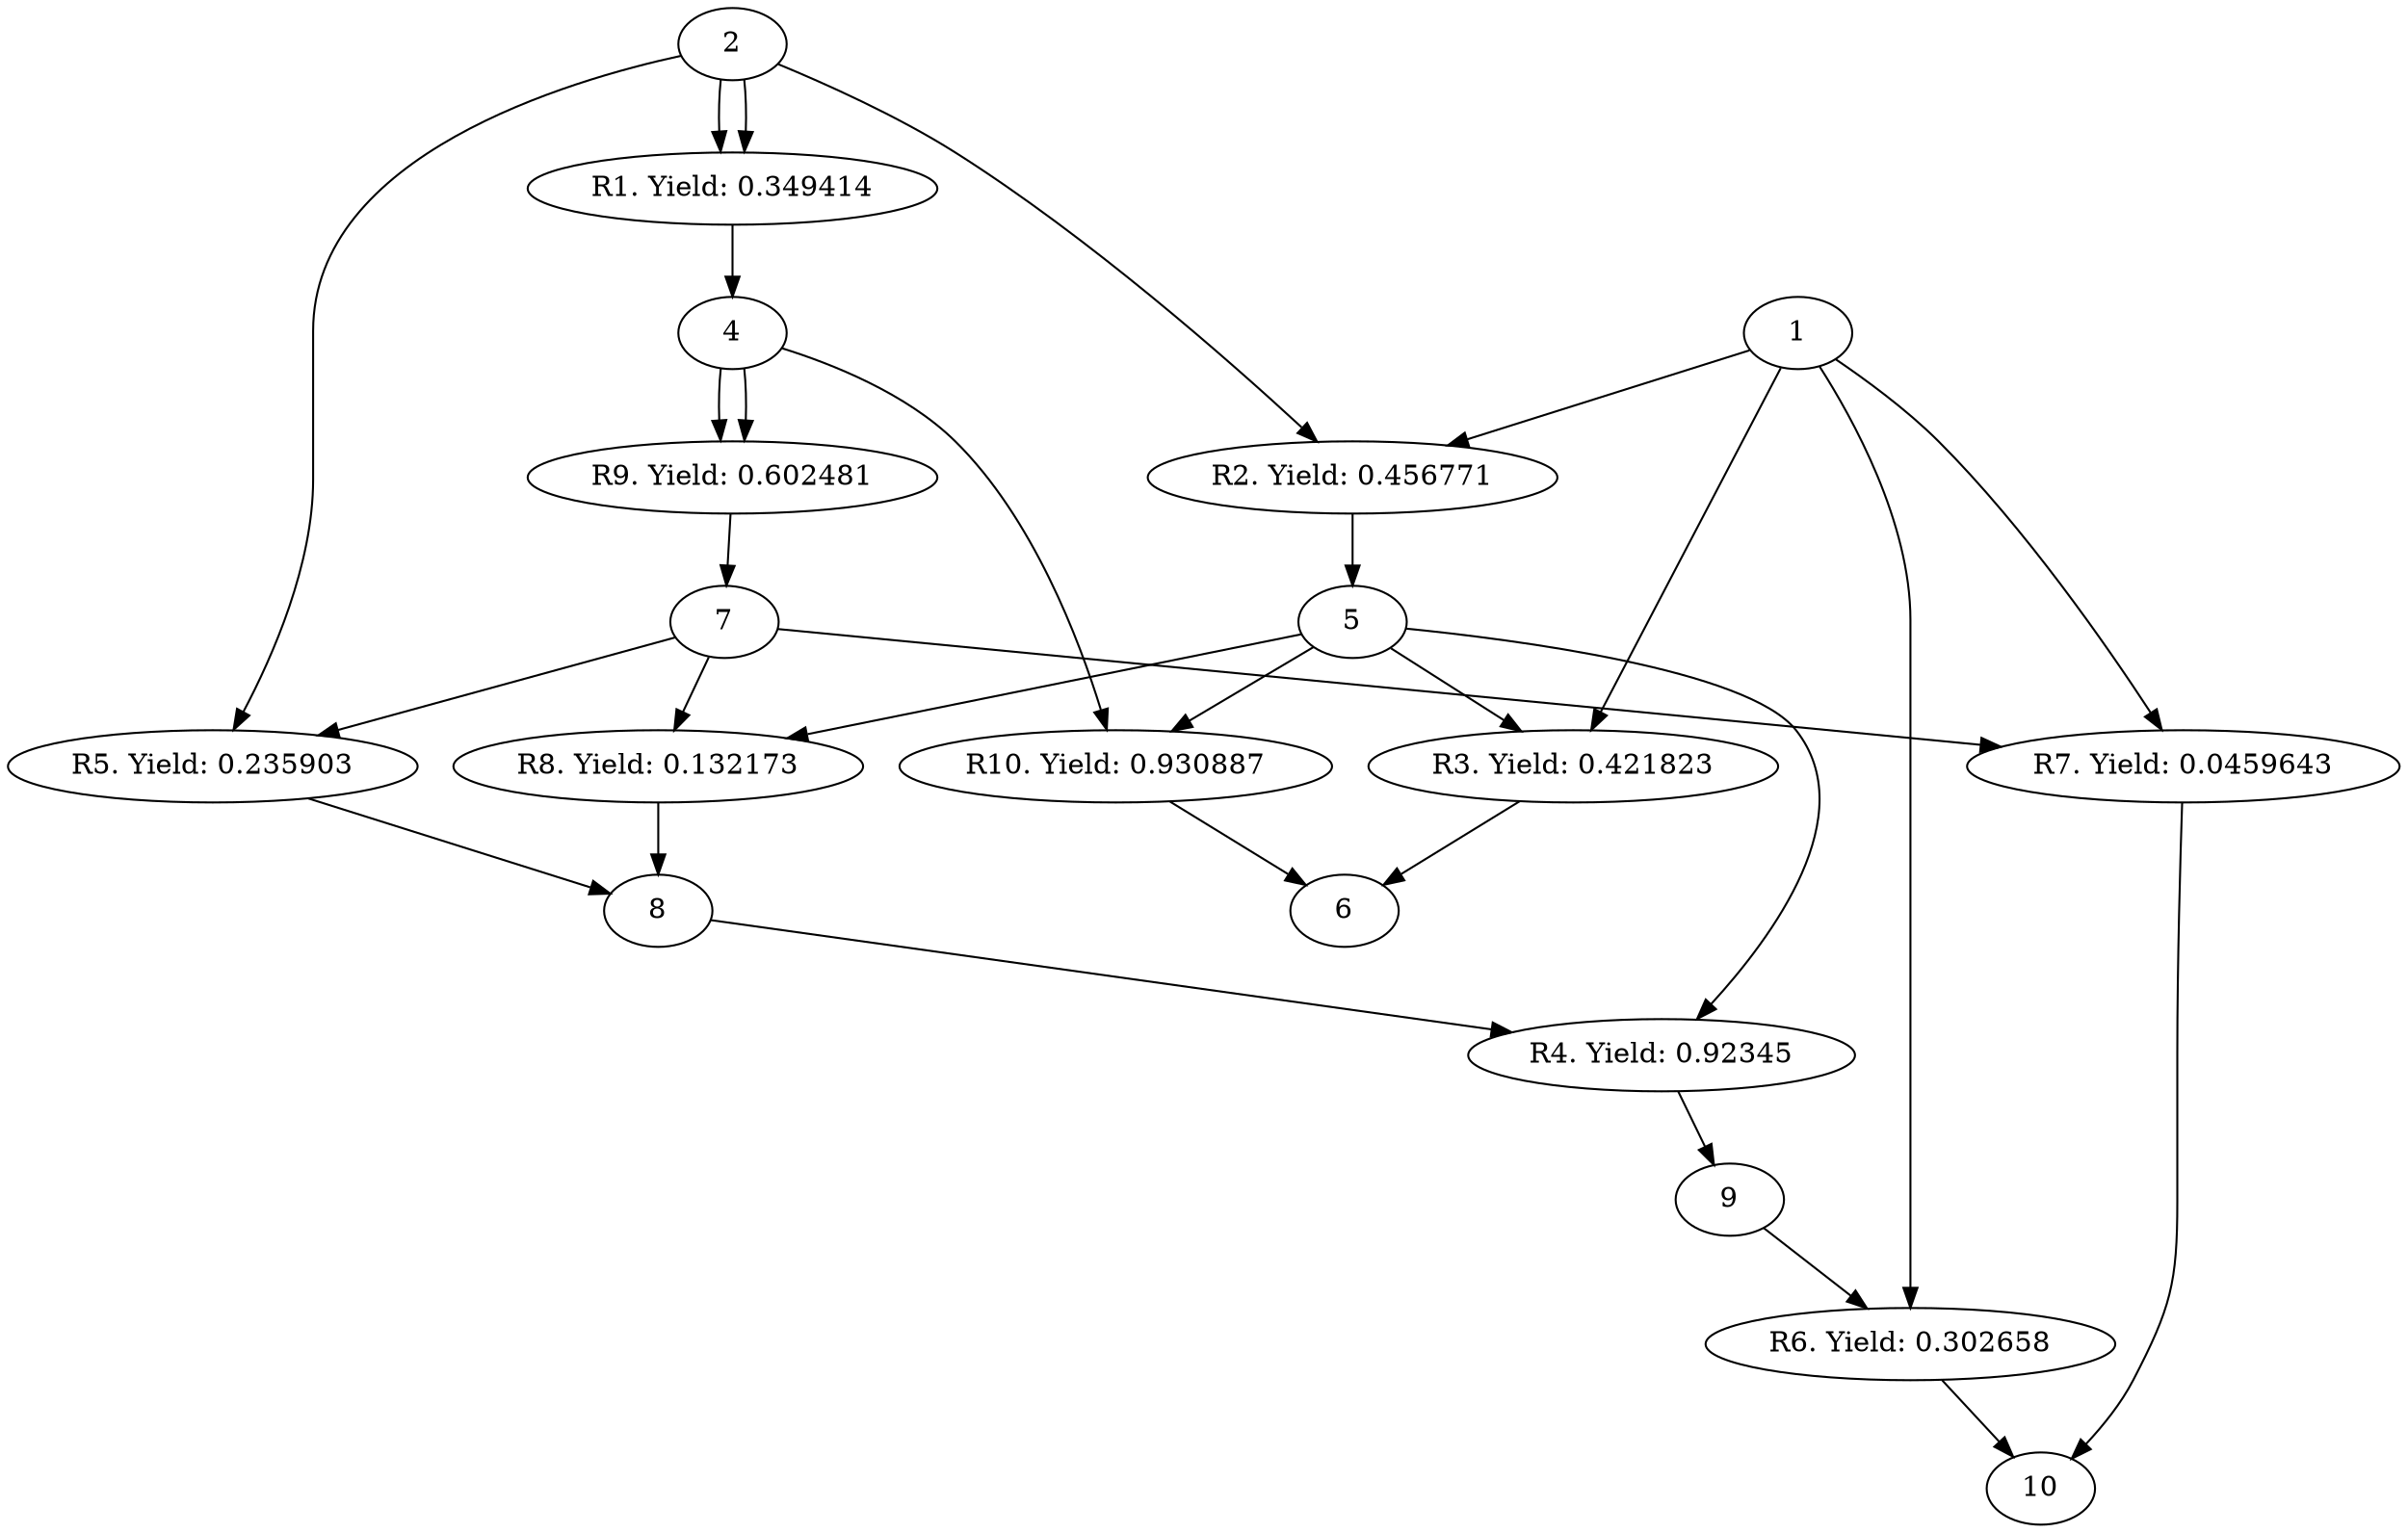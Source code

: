digraph G { 
{
	R1 [label = "R1. Yield: 0.349414"]
	R2 [label = "R2. Yield: 0.456771"]
	R3 [label = "R3. Yield: 0.421823"]
	R4 [label = "R4. Yield: 0.92345"]
	R5 [label = "R5. Yield: 0.235903"]
	R6 [label = "R6. Yield: 0.302658"]
	R7 [label = "R7. Yield: 0.0459643"]
	R8 [label = "R8. Yield: 0.132173"]
	R9 [label = "R9. Yield: 0.602481"]
	R10 [label = "R10. Yield: 0.930887"]
}
	R1 -> 4;
	2 -> R1;
	2 -> R1;
	R2 -> 5;
	2 -> R2;
	1 -> R2;
	R3 -> 6;
	5 -> R3;
	1 -> R3;
	R4 -> 9;
	5 -> R4;
	8 -> R4;
	R5 -> 8;
	2 -> R5;
	7 -> R5;
	R6 -> 10;
	9 -> R6;
	1 -> R6;
	R7 -> 10;
	1 -> R7;
	7 -> R7;
	R8 -> 8;
	7 -> R8;
	5 -> R8;
	R9 -> 7;
	4 -> R9;
	4 -> R9;
	R10 -> 6;
	4 -> R10;
	5 -> R10;
}